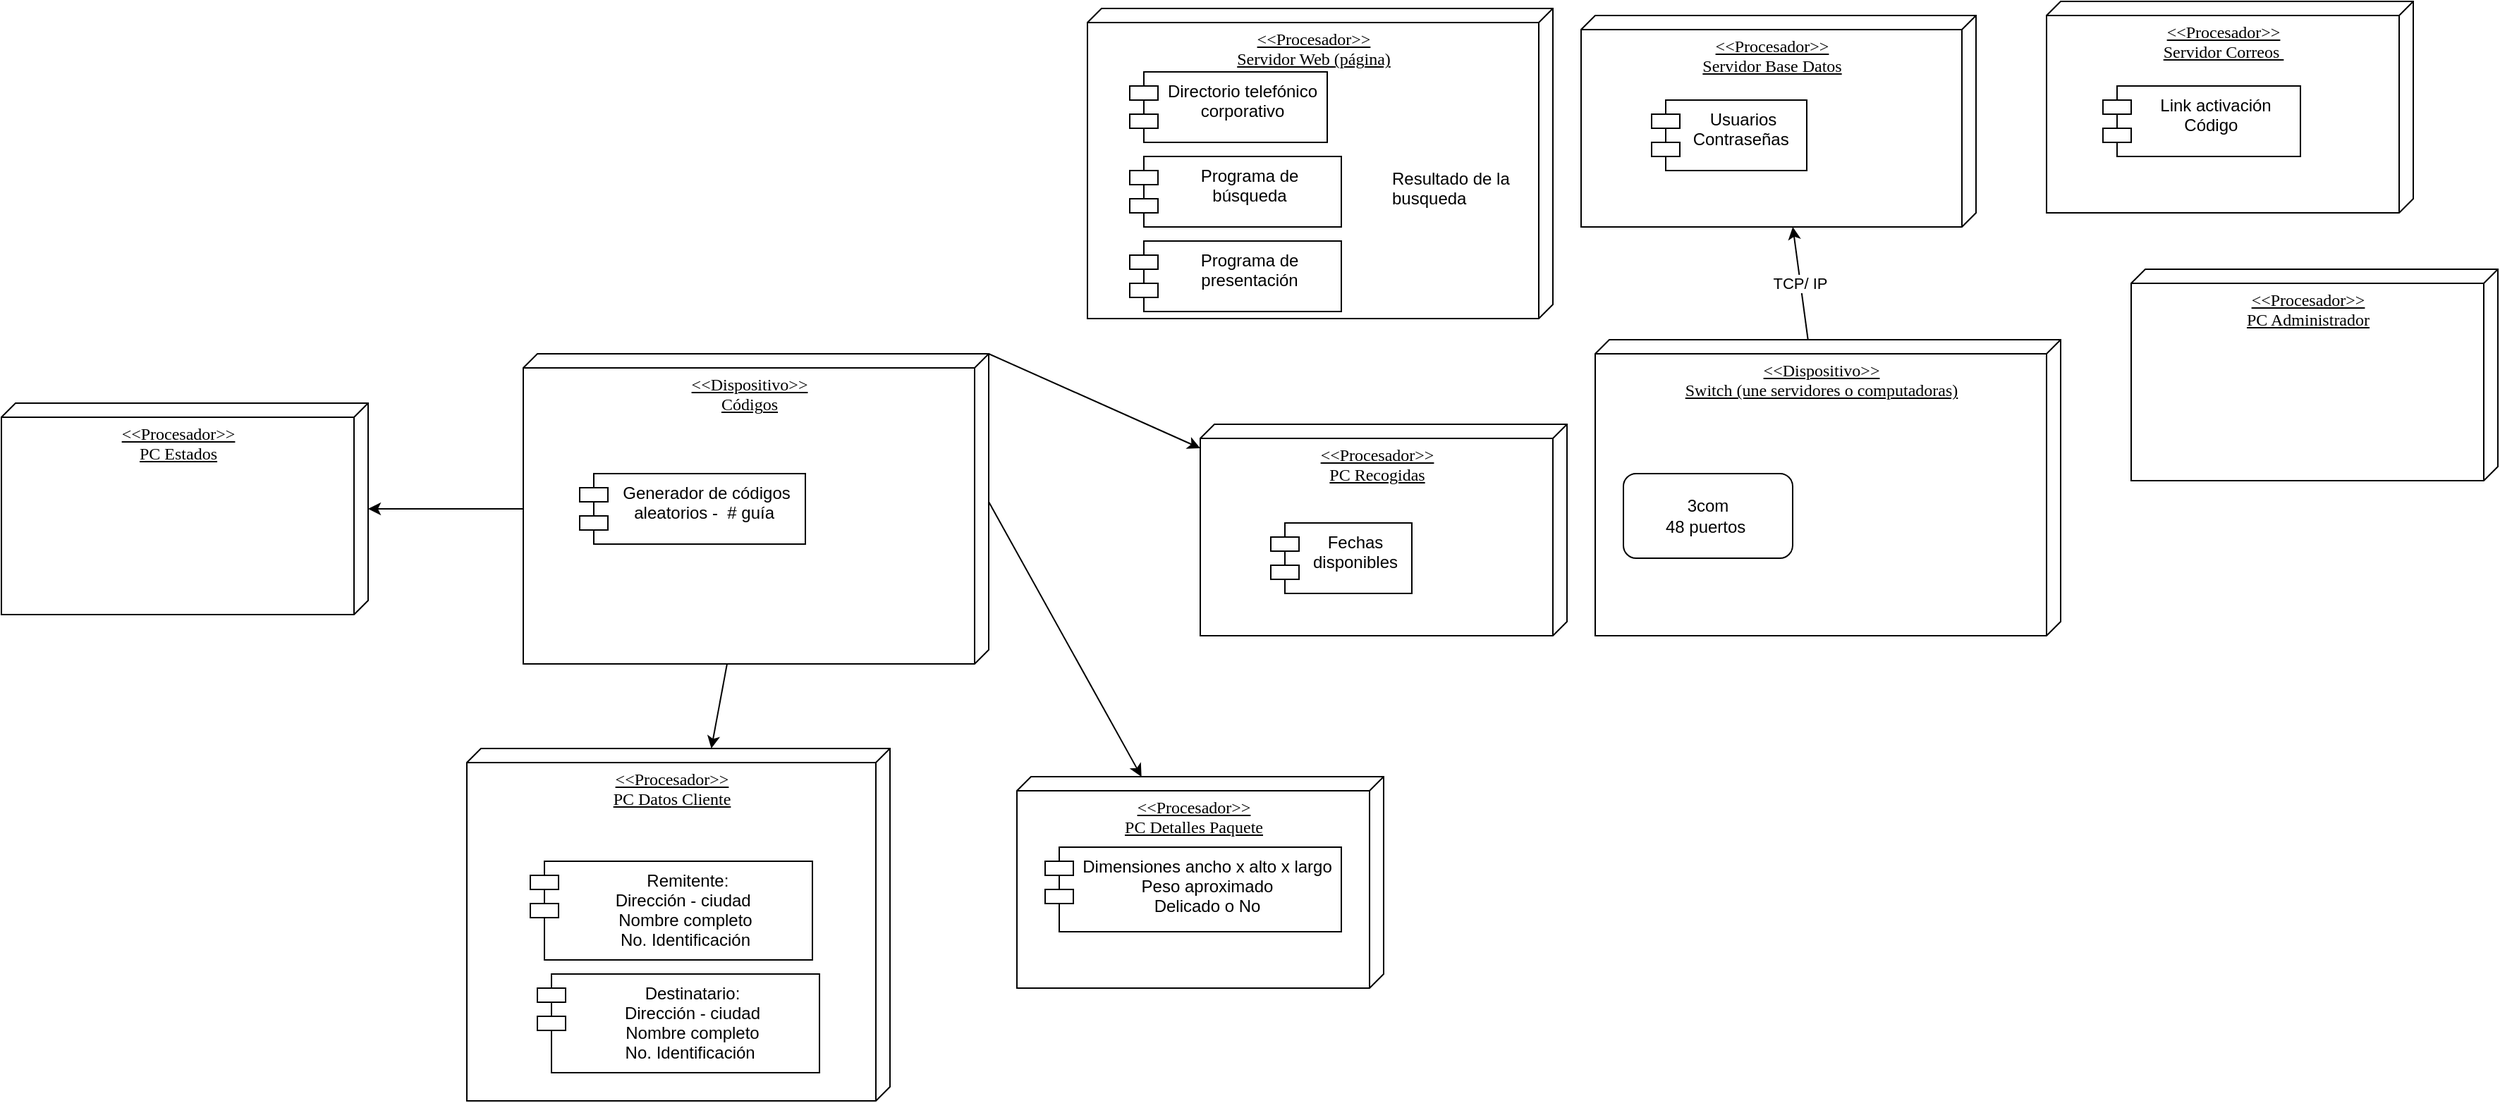 <mxfile version="20.5.1" type="github">
  <diagram name="Page-1" id="5f0bae14-7c28-e335-631c-24af17079c00">
    <mxGraphModel dx="2937" dy="1023" grid="1" gridSize="10" guides="1" tooltips="1" connect="1" arrows="1" fold="1" page="1" pageScale="1" pageWidth="1100" pageHeight="850" background="none" math="0" shadow="0">
      <root>
        <mxCell id="0" />
        <mxCell id="1" parent="0" />
        <mxCell id="uZW-xY0Y-J60Wbhx_hxe-13" value="TCP/ IP" style="rounded=0;orthogonalLoop=1;jettySize=auto;html=1;" edge="1" parent="1" source="39150e848f15840c-1" target="39150e848f15840c-3">
          <mxGeometry relative="1" as="geometry" />
        </mxCell>
        <mxCell id="39150e848f15840c-1" value="&amp;lt;&amp;lt;Dispositivo&amp;gt;&amp;gt;&lt;br&gt;Switch (une servidores o computadoras)" style="verticalAlign=top;align=center;spacingTop=8;spacingLeft=2;spacingRight=12;shape=cube;size=10;direction=south;fontStyle=4;html=1;rounded=0;shadow=0;comic=0;labelBackgroundColor=none;strokeWidth=1;fontFamily=Verdana;fontSize=12" parent="1" vertex="1">
          <mxGeometry x="240" y="270" width="330" height="210" as="geometry" />
        </mxCell>
        <mxCell id="39150e848f15840c-2" value="&amp;lt;&amp;lt;Procesador&amp;gt;&amp;gt;&lt;br&gt;Servidor Web (página)" style="verticalAlign=top;align=center;spacingTop=8;spacingLeft=2;spacingRight=12;shape=cube;size=10;direction=south;fontStyle=4;html=1;rounded=0;shadow=0;comic=0;labelBackgroundColor=none;strokeWidth=1;fontFamily=Verdana;fontSize=12" parent="1" vertex="1">
          <mxGeometry x="-120" y="35" width="330" height="220" as="geometry" />
        </mxCell>
        <mxCell id="39150e848f15840c-3" value="&amp;lt;&amp;lt;Procesador&amp;gt;&amp;gt;&lt;br&gt;Servidor Base Datos" style="verticalAlign=top;align=center;spacingTop=8;spacingLeft=2;spacingRight=12;shape=cube;size=10;direction=south;fontStyle=4;html=1;rounded=0;shadow=0;comic=0;labelBackgroundColor=none;strokeWidth=1;fontFamily=Verdana;fontSize=12" parent="1" vertex="1">
          <mxGeometry x="230" y="40" width="280" height="150" as="geometry" />
        </mxCell>
        <mxCell id="uZW-xY0Y-J60Wbhx_hxe-1" value="&amp;lt;&amp;lt;Procesador&amp;gt;&amp;gt;&lt;br&gt;Servidor Correos&amp;nbsp;" style="verticalAlign=top;align=center;spacingTop=8;spacingLeft=2;spacingRight=12;shape=cube;size=10;direction=south;fontStyle=4;html=1;rounded=0;shadow=0;comic=0;labelBackgroundColor=none;strokeWidth=1;fontFamily=Verdana;fontSize=12" vertex="1" parent="1">
          <mxGeometry x="560" y="30" width="260" height="150" as="geometry" />
        </mxCell>
        <mxCell id="uZW-xY0Y-J60Wbhx_hxe-8" value="&amp;lt;&amp;lt;Procesador&amp;gt;&amp;gt;&lt;br&gt;PC Recogidas" style="verticalAlign=top;align=center;spacingTop=8;spacingLeft=2;spacingRight=12;shape=cube;size=10;direction=south;fontStyle=4;html=1;rounded=0;shadow=0;comic=0;labelBackgroundColor=none;strokeWidth=1;fontFamily=Verdana;fontSize=12" vertex="1" parent="1">
          <mxGeometry x="-40" y="330" width="260" height="150" as="geometry" />
        </mxCell>
        <mxCell id="uZW-xY0Y-J60Wbhx_hxe-9" value="&amp;lt;&amp;lt;Procesador&amp;gt;&amp;gt;&lt;br&gt;PC Administrador" style="verticalAlign=top;align=center;spacingTop=8;spacingLeft=2;spacingRight=12;shape=cube;size=10;direction=south;fontStyle=4;html=1;rounded=0;shadow=0;comic=0;labelBackgroundColor=none;strokeWidth=1;fontFamily=Verdana;fontSize=12" vertex="1" parent="1">
          <mxGeometry x="620" y="220" width="260" height="150" as="geometry" />
        </mxCell>
        <mxCell id="uZW-xY0Y-J60Wbhx_hxe-10" value="&amp;lt;&amp;lt;Procesador&amp;gt;&amp;gt;&lt;br&gt;PC Detalles Paquete&lt;br&gt;" style="verticalAlign=top;align=center;spacingTop=8;spacingLeft=2;spacingRight=12;shape=cube;size=10;direction=south;fontStyle=4;html=1;rounded=0;shadow=0;comic=0;labelBackgroundColor=none;strokeWidth=1;fontFamily=Verdana;fontSize=12" vertex="1" parent="1">
          <mxGeometry x="-170" y="580" width="260" height="150" as="geometry" />
        </mxCell>
        <mxCell id="uZW-xY0Y-J60Wbhx_hxe-29" style="edgeStyle=none;rounded=0;orthogonalLoop=1;jettySize=auto;html=1;" edge="1" parent="1" source="uZW-xY0Y-J60Wbhx_hxe-11" target="uZW-xY0Y-J60Wbhx_hxe-14">
          <mxGeometry relative="1" as="geometry" />
        </mxCell>
        <mxCell id="uZW-xY0Y-J60Wbhx_hxe-30" style="edgeStyle=none;rounded=0;orthogonalLoop=1;jettySize=auto;html=1;exitX=0;exitY=0;exitDx=105;exitDy=0;exitPerimeter=0;" edge="1" parent="1" source="uZW-xY0Y-J60Wbhx_hxe-11" target="uZW-xY0Y-J60Wbhx_hxe-10">
          <mxGeometry relative="1" as="geometry" />
        </mxCell>
        <mxCell id="uZW-xY0Y-J60Wbhx_hxe-31" style="edgeStyle=none;rounded=0;orthogonalLoop=1;jettySize=auto;html=1;exitX=0;exitY=0;exitDx=0;exitDy=0;exitPerimeter=0;" edge="1" parent="1" source="uZW-xY0Y-J60Wbhx_hxe-11" target="uZW-xY0Y-J60Wbhx_hxe-8">
          <mxGeometry relative="1" as="geometry" />
        </mxCell>
        <mxCell id="uZW-xY0Y-J60Wbhx_hxe-33" style="edgeStyle=none;rounded=0;orthogonalLoop=1;jettySize=auto;html=1;" edge="1" parent="1" source="uZW-xY0Y-J60Wbhx_hxe-11" target="uZW-xY0Y-J60Wbhx_hxe-15">
          <mxGeometry relative="1" as="geometry" />
        </mxCell>
        <mxCell id="uZW-xY0Y-J60Wbhx_hxe-11" value="&amp;lt;&amp;lt;Dispositivo&amp;gt;&amp;gt;&lt;br&gt;Códigos" style="verticalAlign=top;align=center;spacingTop=8;spacingLeft=2;spacingRight=12;shape=cube;size=10;direction=south;fontStyle=4;html=1;rounded=0;shadow=0;comic=0;labelBackgroundColor=none;strokeWidth=1;fontFamily=Verdana;fontSize=12" vertex="1" parent="1">
          <mxGeometry x="-520" y="280" width="330" height="220" as="geometry" />
        </mxCell>
        <mxCell id="uZW-xY0Y-J60Wbhx_hxe-12" value="3com&lt;br&gt;48 puertos&amp;nbsp;" style="rounded=1;whiteSpace=wrap;html=1;" vertex="1" parent="1">
          <mxGeometry x="260" y="365" width="120" height="60" as="geometry" />
        </mxCell>
        <mxCell id="uZW-xY0Y-J60Wbhx_hxe-14" value="&amp;lt;&amp;lt;Procesador&amp;gt;&amp;gt;&lt;br&gt;PC Datos Cliente" style="verticalAlign=top;align=center;spacingTop=8;spacingLeft=2;spacingRight=12;shape=cube;size=10;direction=south;fontStyle=4;html=1;rounded=0;shadow=0;comic=0;labelBackgroundColor=none;strokeWidth=1;fontFamily=Verdana;fontSize=12" vertex="1" parent="1">
          <mxGeometry x="-560" y="560" width="300" height="250" as="geometry" />
        </mxCell>
        <mxCell id="uZW-xY0Y-J60Wbhx_hxe-15" value="&amp;lt;&amp;lt;Procesador&amp;gt;&amp;gt;&lt;br&gt;PC Estados" style="verticalAlign=top;align=center;spacingTop=8;spacingLeft=2;spacingRight=12;shape=cube;size=10;direction=south;fontStyle=4;html=1;rounded=0;shadow=0;comic=0;labelBackgroundColor=none;strokeWidth=1;fontFamily=Verdana;fontSize=12" vertex="1" parent="1">
          <mxGeometry x="-890" y="315" width="260" height="150" as="geometry" />
        </mxCell>
        <mxCell id="uZW-xY0Y-J60Wbhx_hxe-16" value="Directorio telefónico &#xa;corporativo" style="shape=module;align=left;spacingLeft=20;align=center;verticalAlign=top;" vertex="1" parent="1">
          <mxGeometry x="-90" y="80" width="140" height="50" as="geometry" />
        </mxCell>
        <mxCell id="uZW-xY0Y-J60Wbhx_hxe-17" value="Programa de &#xa;búsqueda&#xa;" style="shape=module;align=center;spacingLeft=20;align=center;verticalAlign=top;" vertex="1" parent="1">
          <mxGeometry x="-90" y="140" width="150" height="50" as="geometry" />
        </mxCell>
        <mxCell id="uZW-xY0Y-J60Wbhx_hxe-18" value="Resultado de la&#xa;busqueda" style="text;strokeColor=none;fillColor=none;align=left;verticalAlign=top;spacingLeft=4;spacingRight=4;overflow=hidden;rotatable=0;points=[[0,0.5],[1,0.5]];portConstraint=eastwest;" vertex="1" parent="1">
          <mxGeometry x="90" y="142" width="100" height="38" as="geometry" />
        </mxCell>
        <mxCell id="uZW-xY0Y-J60Wbhx_hxe-19" value="Link activación&#xa;Código  &#xa;&#xa;" style="shape=module;align=left;spacingLeft=20;align=center;verticalAlign=top;" vertex="1" parent="1">
          <mxGeometry x="600" y="90" width="140" height="50" as="geometry" />
        </mxCell>
        <mxCell id="uZW-xY0Y-J60Wbhx_hxe-20" value="Usuarios&#xa;Contraseñas &#xa;" style="shape=module;align=left;spacingLeft=20;align=center;verticalAlign=top;" vertex="1" parent="1">
          <mxGeometry x="280" y="100" width="110" height="50" as="geometry" />
        </mxCell>
        <mxCell id="uZW-xY0Y-J60Wbhx_hxe-21" value="Programa de &#xa;presentación&#xa;" style="shape=module;align=center;spacingLeft=20;align=center;verticalAlign=top;" vertex="1" parent="1">
          <mxGeometry x="-90" y="200" width="150" height="50" as="geometry" />
        </mxCell>
        <mxCell id="uZW-xY0Y-J60Wbhx_hxe-22" value="Generador de códigos&#xa;aleatorios -  # guía " style="shape=module;align=left;spacingLeft=20;align=center;verticalAlign=top;" vertex="1" parent="1">
          <mxGeometry x="-480" y="365" width="160" height="50" as="geometry" />
        </mxCell>
        <mxCell id="uZW-xY0Y-J60Wbhx_hxe-23" value="Fechas &#xa;disponibles" style="shape=module;align=left;spacingLeft=20;align=center;verticalAlign=top;" vertex="1" parent="1">
          <mxGeometry x="10" y="400" width="100" height="50" as="geometry" />
        </mxCell>
        <mxCell id="uZW-xY0Y-J60Wbhx_hxe-25" value="Dimensiones ancho x alto x largo&#xa;Peso aproximado&#xa;Delicado o No" style="shape=module;align=left;spacingLeft=20;align=center;verticalAlign=top;" vertex="1" parent="1">
          <mxGeometry x="-150" y="630" width="210" height="60" as="geometry" />
        </mxCell>
        <mxCell id="uZW-xY0Y-J60Wbhx_hxe-26" value=" Remitente:&#xa;Dirección - ciudad &#xa;Nombre completo&#xa;No. Identificación&#xa;" style="shape=module;align=left;spacingLeft=20;align=center;verticalAlign=top;" vertex="1" parent="1">
          <mxGeometry x="-515" y="640" width="200" height="70" as="geometry" />
        </mxCell>
        <mxCell id="uZW-xY0Y-J60Wbhx_hxe-27" value="Destinatario:&#xa;Dirección - ciudad&#xa;Nombre completo&#xa;No. Identificación " style="shape=module;align=left;spacingLeft=20;align=center;verticalAlign=top;" vertex="1" parent="1">
          <mxGeometry x="-510" y="720" width="200" height="70" as="geometry" />
        </mxCell>
      </root>
    </mxGraphModel>
  </diagram>
</mxfile>
